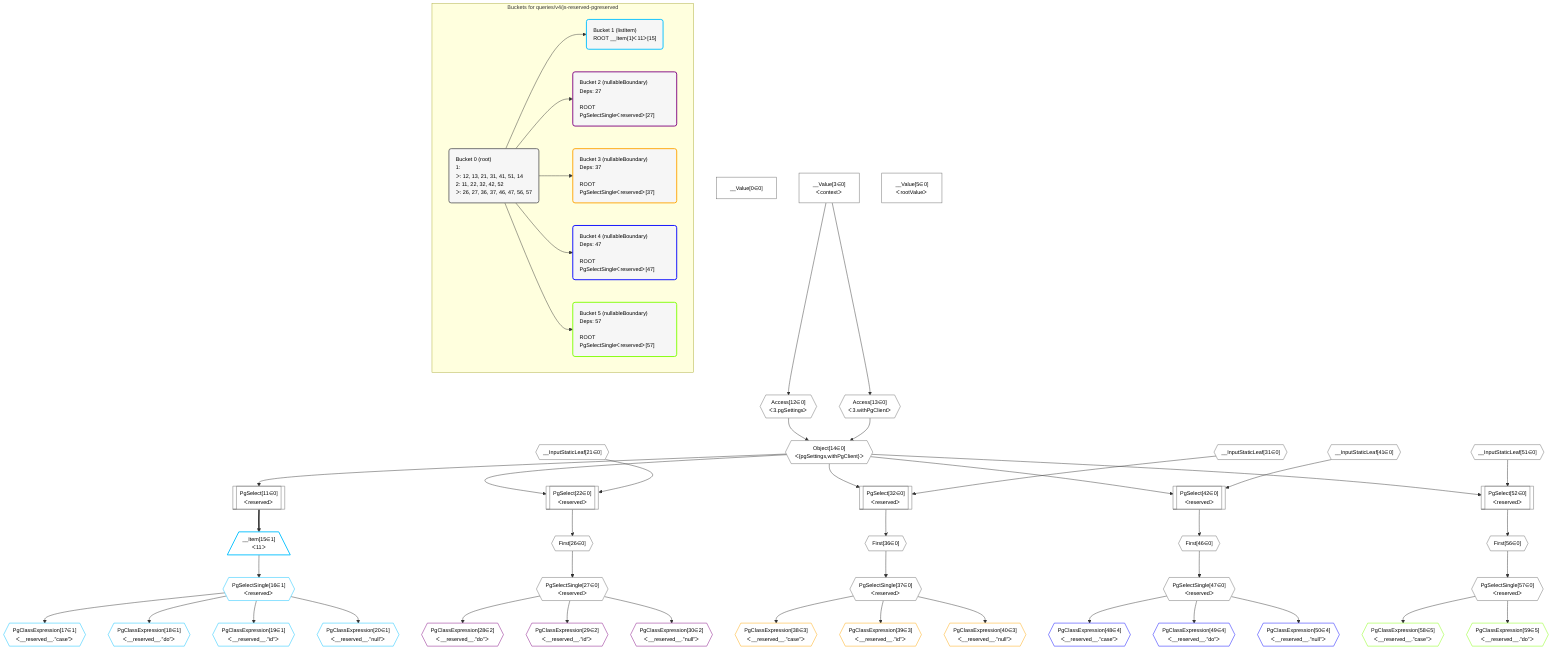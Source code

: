 %%{init: {'themeVariables': { 'fontSize': '12px'}}}%%
graph TD
    classDef path fill:#eee,stroke:#000,color:#000
    classDef plan fill:#fff,stroke-width:1px,color:#000
    classDef itemplan fill:#fff,stroke-width:2px,color:#000
    classDef unbatchedplan fill:#dff,stroke-width:1px,color:#000
    classDef sideeffectplan fill:#fcc,stroke-width:2px,color:#000
    classDef bucket fill:#f6f6f6,color:#000,stroke-width:2px,text-align:left


    %% define steps
    __Value0["__Value[0∈0]"]:::plan
    __Value3["__Value[3∈0]<br />ᐸcontextᐳ"]:::plan
    __Value5["__Value[5∈0]<br />ᐸrootValueᐳ"]:::plan
    Access12{{"Access[12∈0]<br />ᐸ3.pgSettingsᐳ"}}:::plan
    Access13{{"Access[13∈0]<br />ᐸ3.withPgClientᐳ"}}:::plan
    Object14{{"Object[14∈0]<br />ᐸ{pgSettings,withPgClient}ᐳ"}}:::plan
    PgSelect11[["PgSelect[11∈0]<br />ᐸreservedᐳ"]]:::plan
    __Item15[/"__Item[15∈1]<br />ᐸ11ᐳ"\]:::itemplan
    PgSelectSingle16{{"PgSelectSingle[16∈1]<br />ᐸreservedᐳ"}}:::plan
    PgClassExpression17{{"PgClassExpression[17∈1]<br />ᐸ__reserved__.”case”ᐳ"}}:::plan
    PgClassExpression18{{"PgClassExpression[18∈1]<br />ᐸ__reserved__.”do”ᐳ"}}:::plan
    PgClassExpression19{{"PgClassExpression[19∈1]<br />ᐸ__reserved__.”id”ᐳ"}}:::plan
    PgClassExpression20{{"PgClassExpression[20∈1]<br />ᐸ__reserved__.”null”ᐳ"}}:::plan
    __InputStaticLeaf21{{"__InputStaticLeaf[21∈0]"}}:::plan
    PgSelect22[["PgSelect[22∈0]<br />ᐸreservedᐳ"]]:::plan
    First26{{"First[26∈0]"}}:::plan
    PgSelectSingle27{{"PgSelectSingle[27∈0]<br />ᐸreservedᐳ"}}:::plan
    PgClassExpression28{{"PgClassExpression[28∈2]<br />ᐸ__reserved__.”do”ᐳ"}}:::plan
    PgClassExpression29{{"PgClassExpression[29∈2]<br />ᐸ__reserved__.”id”ᐳ"}}:::plan
    PgClassExpression30{{"PgClassExpression[30∈2]<br />ᐸ__reserved__.”null”ᐳ"}}:::plan
    __InputStaticLeaf31{{"__InputStaticLeaf[31∈0]"}}:::plan
    PgSelect32[["PgSelect[32∈0]<br />ᐸreservedᐳ"]]:::plan
    First36{{"First[36∈0]"}}:::plan
    PgSelectSingle37{{"PgSelectSingle[37∈0]<br />ᐸreservedᐳ"}}:::plan
    PgClassExpression38{{"PgClassExpression[38∈3]<br />ᐸ__reserved__.”case”ᐳ"}}:::plan
    PgClassExpression39{{"PgClassExpression[39∈3]<br />ᐸ__reserved__.”id”ᐳ"}}:::plan
    PgClassExpression40{{"PgClassExpression[40∈3]<br />ᐸ__reserved__.”null”ᐳ"}}:::plan
    __InputStaticLeaf41{{"__InputStaticLeaf[41∈0]"}}:::plan
    PgSelect42[["PgSelect[42∈0]<br />ᐸreservedᐳ"]]:::plan
    First46{{"First[46∈0]"}}:::plan
    PgSelectSingle47{{"PgSelectSingle[47∈0]<br />ᐸreservedᐳ"}}:::plan
    PgClassExpression48{{"PgClassExpression[48∈4]<br />ᐸ__reserved__.”case”ᐳ"}}:::plan
    PgClassExpression49{{"PgClassExpression[49∈4]<br />ᐸ__reserved__.”do”ᐳ"}}:::plan
    PgClassExpression50{{"PgClassExpression[50∈4]<br />ᐸ__reserved__.”null”ᐳ"}}:::plan
    __InputStaticLeaf51{{"__InputStaticLeaf[51∈0]"}}:::plan
    PgSelect52[["PgSelect[52∈0]<br />ᐸreservedᐳ"]]:::plan
    First56{{"First[56∈0]"}}:::plan
    PgSelectSingle57{{"PgSelectSingle[57∈0]<br />ᐸreservedᐳ"}}:::plan
    PgClassExpression58{{"PgClassExpression[58∈5]<br />ᐸ__reserved__.”case”ᐳ"}}:::plan
    PgClassExpression59{{"PgClassExpression[59∈5]<br />ᐸ__reserved__.”do”ᐳ"}}:::plan

    %% plan dependencies
    __Value3 --> Access12
    __Value3 --> Access13
    Access12 & Access13 --> Object14
    Object14 --> PgSelect11
    PgSelect11 ==> __Item15
    __Item15 --> PgSelectSingle16
    PgSelectSingle16 --> PgClassExpression17
    PgSelectSingle16 --> PgClassExpression18
    PgSelectSingle16 --> PgClassExpression19
    PgSelectSingle16 --> PgClassExpression20
    Object14 & __InputStaticLeaf21 --> PgSelect22
    PgSelect22 --> First26
    First26 --> PgSelectSingle27
    PgSelectSingle27 --> PgClassExpression28
    PgSelectSingle27 --> PgClassExpression29
    PgSelectSingle27 --> PgClassExpression30
    Object14 & __InputStaticLeaf31 --> PgSelect32
    PgSelect32 --> First36
    First36 --> PgSelectSingle37
    PgSelectSingle37 --> PgClassExpression38
    PgSelectSingle37 --> PgClassExpression39
    PgSelectSingle37 --> PgClassExpression40
    Object14 & __InputStaticLeaf41 --> PgSelect42
    PgSelect42 --> First46
    First46 --> PgSelectSingle47
    PgSelectSingle47 --> PgClassExpression48
    PgSelectSingle47 --> PgClassExpression49
    PgSelectSingle47 --> PgClassExpression50
    Object14 & __InputStaticLeaf51 --> PgSelect52
    PgSelect52 --> First56
    First56 --> PgSelectSingle57
    PgSelectSingle57 --> PgClassExpression58
    PgSelectSingle57 --> PgClassExpression59

    subgraph "Buckets for queries/v4/js-reserved-pgreserved"
    Bucket0("Bucket 0 (root)<br />1: <br />ᐳ: 12, 13, 21, 31, 41, 51, 14<br />2: 11, 22, 32, 42, 52<br />ᐳ: 26, 27, 36, 37, 46, 47, 56, 57"):::bucket
    classDef bucket0 stroke:#696969
    class Bucket0,__Value0,__Value3,__Value5,PgSelect11,Access12,Access13,Object14,__InputStaticLeaf21,PgSelect22,First26,PgSelectSingle27,__InputStaticLeaf31,PgSelect32,First36,PgSelectSingle37,__InputStaticLeaf41,PgSelect42,First46,PgSelectSingle47,__InputStaticLeaf51,PgSelect52,First56,PgSelectSingle57 bucket0
    Bucket1("Bucket 1 (listItem)<br />ROOT __Item{1}ᐸ11ᐳ[15]"):::bucket
    classDef bucket1 stroke:#00bfff
    class Bucket1,__Item15,PgSelectSingle16,PgClassExpression17,PgClassExpression18,PgClassExpression19,PgClassExpression20 bucket1
    Bucket2("Bucket 2 (nullableBoundary)<br />Deps: 27<br /><br />ROOT PgSelectSingleᐸreservedᐳ[27]"):::bucket
    classDef bucket2 stroke:#7f007f
    class Bucket2,PgClassExpression28,PgClassExpression29,PgClassExpression30 bucket2
    Bucket3("Bucket 3 (nullableBoundary)<br />Deps: 37<br /><br />ROOT PgSelectSingleᐸreservedᐳ[37]"):::bucket
    classDef bucket3 stroke:#ffa500
    class Bucket3,PgClassExpression38,PgClassExpression39,PgClassExpression40 bucket3
    Bucket4("Bucket 4 (nullableBoundary)<br />Deps: 47<br /><br />ROOT PgSelectSingleᐸreservedᐳ[47]"):::bucket
    classDef bucket4 stroke:#0000ff
    class Bucket4,PgClassExpression48,PgClassExpression49,PgClassExpression50 bucket4
    Bucket5("Bucket 5 (nullableBoundary)<br />Deps: 57<br /><br />ROOT PgSelectSingleᐸreservedᐳ[57]"):::bucket
    classDef bucket5 stroke:#7fff00
    class Bucket5,PgClassExpression58,PgClassExpression59 bucket5
    Bucket0 --> Bucket1 & Bucket2 & Bucket3 & Bucket4 & Bucket5
    end